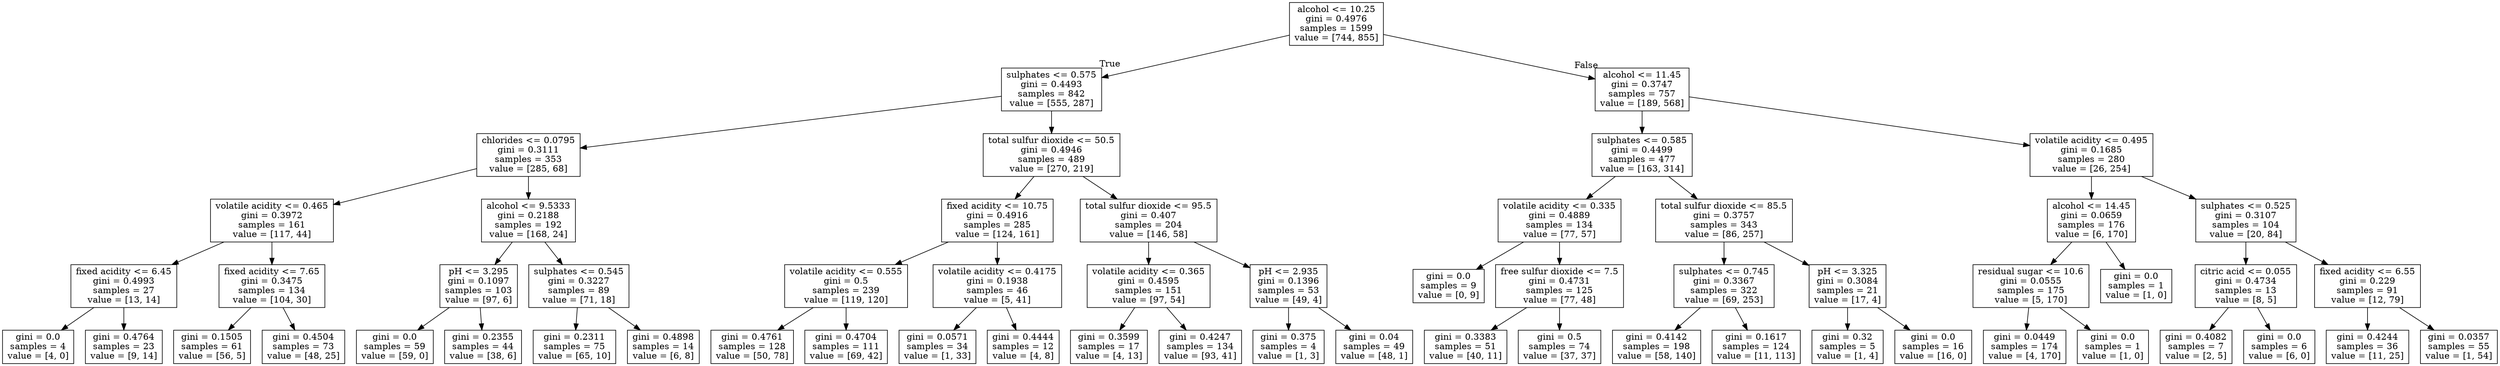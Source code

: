 digraph Tree {
node [shape=box] ;
0 [label="alcohol <= 10.25\ngini = 0.4976\nsamples = 1599\nvalue = [744, 855]"] ;
1 [label="sulphates <= 0.575\ngini = 0.4493\nsamples = 842\nvalue = [555, 287]"] ;
0 -> 1 [labeldistance=2.5, labelangle=45, headlabel="True"] ;
2 [label="chlorides <= 0.0795\ngini = 0.3111\nsamples = 353\nvalue = [285, 68]"] ;
1 -> 2 ;
3 [label="volatile acidity <= 0.465\ngini = 0.3972\nsamples = 161\nvalue = [117, 44]"] ;
2 -> 3 ;
4 [label="fixed acidity <= 6.45\ngini = 0.4993\nsamples = 27\nvalue = [13, 14]"] ;
3 -> 4 ;
5 [label="gini = 0.0\nsamples = 4\nvalue = [4, 0]"] ;
4 -> 5 ;
6 [label="gini = 0.4764\nsamples = 23\nvalue = [9, 14]"] ;
4 -> 6 ;
7 [label="fixed acidity <= 7.65\ngini = 0.3475\nsamples = 134\nvalue = [104, 30]"] ;
3 -> 7 ;
8 [label="gini = 0.1505\nsamples = 61\nvalue = [56, 5]"] ;
7 -> 8 ;
9 [label="gini = 0.4504\nsamples = 73\nvalue = [48, 25]"] ;
7 -> 9 ;
10 [label="alcohol <= 9.5333\ngini = 0.2188\nsamples = 192\nvalue = [168, 24]"] ;
2 -> 10 ;
11 [label="pH <= 3.295\ngini = 0.1097\nsamples = 103\nvalue = [97, 6]"] ;
10 -> 11 ;
12 [label="gini = 0.0\nsamples = 59\nvalue = [59, 0]"] ;
11 -> 12 ;
13 [label="gini = 0.2355\nsamples = 44\nvalue = [38, 6]"] ;
11 -> 13 ;
14 [label="sulphates <= 0.545\ngini = 0.3227\nsamples = 89\nvalue = [71, 18]"] ;
10 -> 14 ;
15 [label="gini = 0.2311\nsamples = 75\nvalue = [65, 10]"] ;
14 -> 15 ;
16 [label="gini = 0.4898\nsamples = 14\nvalue = [6, 8]"] ;
14 -> 16 ;
17 [label="total sulfur dioxide <= 50.5\ngini = 0.4946\nsamples = 489\nvalue = [270, 219]"] ;
1 -> 17 ;
18 [label="fixed acidity <= 10.75\ngini = 0.4916\nsamples = 285\nvalue = [124, 161]"] ;
17 -> 18 ;
19 [label="volatile acidity <= 0.555\ngini = 0.5\nsamples = 239\nvalue = [119, 120]"] ;
18 -> 19 ;
20 [label="gini = 0.4761\nsamples = 128\nvalue = [50, 78]"] ;
19 -> 20 ;
21 [label="gini = 0.4704\nsamples = 111\nvalue = [69, 42]"] ;
19 -> 21 ;
22 [label="volatile acidity <= 0.4175\ngini = 0.1938\nsamples = 46\nvalue = [5, 41]"] ;
18 -> 22 ;
23 [label="gini = 0.0571\nsamples = 34\nvalue = [1, 33]"] ;
22 -> 23 ;
24 [label="gini = 0.4444\nsamples = 12\nvalue = [4, 8]"] ;
22 -> 24 ;
25 [label="total sulfur dioxide <= 95.5\ngini = 0.407\nsamples = 204\nvalue = [146, 58]"] ;
17 -> 25 ;
26 [label="volatile acidity <= 0.365\ngini = 0.4595\nsamples = 151\nvalue = [97, 54]"] ;
25 -> 26 ;
27 [label="gini = 0.3599\nsamples = 17\nvalue = [4, 13]"] ;
26 -> 27 ;
28 [label="gini = 0.4247\nsamples = 134\nvalue = [93, 41]"] ;
26 -> 28 ;
29 [label="pH <= 2.935\ngini = 0.1396\nsamples = 53\nvalue = [49, 4]"] ;
25 -> 29 ;
30 [label="gini = 0.375\nsamples = 4\nvalue = [1, 3]"] ;
29 -> 30 ;
31 [label="gini = 0.04\nsamples = 49\nvalue = [48, 1]"] ;
29 -> 31 ;
32 [label="alcohol <= 11.45\ngini = 0.3747\nsamples = 757\nvalue = [189, 568]"] ;
0 -> 32 [labeldistance=2.5, labelangle=-45, headlabel="False"] ;
33 [label="sulphates <= 0.585\ngini = 0.4499\nsamples = 477\nvalue = [163, 314]"] ;
32 -> 33 ;
34 [label="volatile acidity <= 0.335\ngini = 0.4889\nsamples = 134\nvalue = [77, 57]"] ;
33 -> 34 ;
35 [label="gini = 0.0\nsamples = 9\nvalue = [0, 9]"] ;
34 -> 35 ;
36 [label="free sulfur dioxide <= 7.5\ngini = 0.4731\nsamples = 125\nvalue = [77, 48]"] ;
34 -> 36 ;
37 [label="gini = 0.3383\nsamples = 51\nvalue = [40, 11]"] ;
36 -> 37 ;
38 [label="gini = 0.5\nsamples = 74\nvalue = [37, 37]"] ;
36 -> 38 ;
39 [label="total sulfur dioxide <= 85.5\ngini = 0.3757\nsamples = 343\nvalue = [86, 257]"] ;
33 -> 39 ;
40 [label="sulphates <= 0.745\ngini = 0.3367\nsamples = 322\nvalue = [69, 253]"] ;
39 -> 40 ;
41 [label="gini = 0.4142\nsamples = 198\nvalue = [58, 140]"] ;
40 -> 41 ;
42 [label="gini = 0.1617\nsamples = 124\nvalue = [11, 113]"] ;
40 -> 42 ;
43 [label="pH <= 3.325\ngini = 0.3084\nsamples = 21\nvalue = [17, 4]"] ;
39 -> 43 ;
44 [label="gini = 0.32\nsamples = 5\nvalue = [1, 4]"] ;
43 -> 44 ;
45 [label="gini = 0.0\nsamples = 16\nvalue = [16, 0]"] ;
43 -> 45 ;
46 [label="volatile acidity <= 0.495\ngini = 0.1685\nsamples = 280\nvalue = [26, 254]"] ;
32 -> 46 ;
47 [label="alcohol <= 14.45\ngini = 0.0659\nsamples = 176\nvalue = [6, 170]"] ;
46 -> 47 ;
48 [label="residual sugar <= 10.6\ngini = 0.0555\nsamples = 175\nvalue = [5, 170]"] ;
47 -> 48 ;
49 [label="gini = 0.0449\nsamples = 174\nvalue = [4, 170]"] ;
48 -> 49 ;
50 [label="gini = 0.0\nsamples = 1\nvalue = [1, 0]"] ;
48 -> 50 ;
51 [label="gini = 0.0\nsamples = 1\nvalue = [1, 0]"] ;
47 -> 51 ;
52 [label="sulphates <= 0.525\ngini = 0.3107\nsamples = 104\nvalue = [20, 84]"] ;
46 -> 52 ;
53 [label="citric acid <= 0.055\ngini = 0.4734\nsamples = 13\nvalue = [8, 5]"] ;
52 -> 53 ;
54 [label="gini = 0.4082\nsamples = 7\nvalue = [2, 5]"] ;
53 -> 54 ;
55 [label="gini = 0.0\nsamples = 6\nvalue = [6, 0]"] ;
53 -> 55 ;
56 [label="fixed acidity <= 6.55\ngini = 0.229\nsamples = 91\nvalue = [12, 79]"] ;
52 -> 56 ;
57 [label="gini = 0.4244\nsamples = 36\nvalue = [11, 25]"] ;
56 -> 57 ;
58 [label="gini = 0.0357\nsamples = 55\nvalue = [1, 54]"] ;
56 -> 58 ;
}